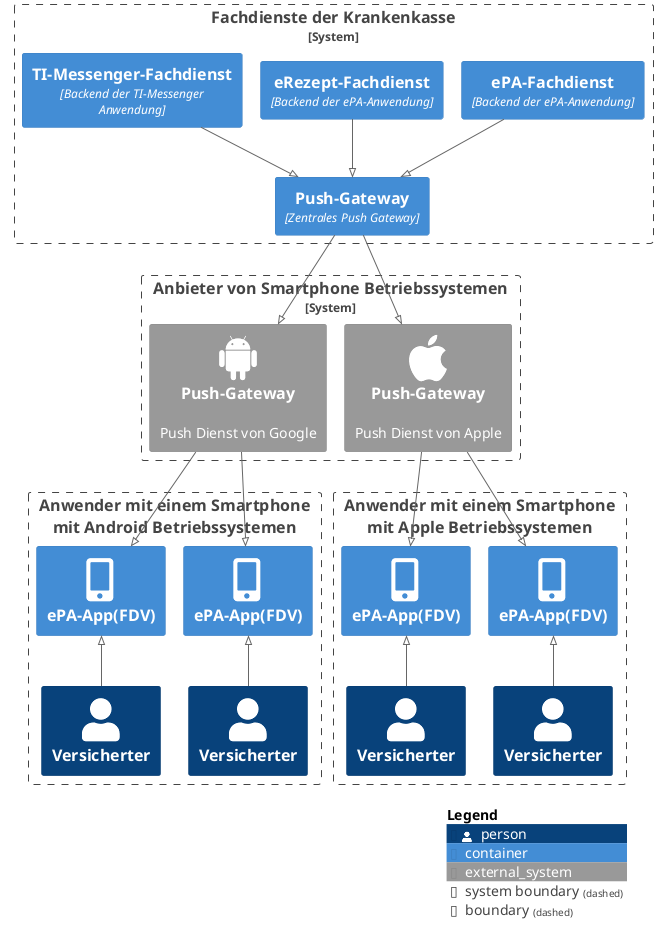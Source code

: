@startuml
!pragma layout smetana

!include <C4/C4_Container>
!include <tupadr3/font-awesome-5/user>
!include <tupadr3/font-awesome-5/mobile_alt>
!include <tupadr3/devicons2/android>
!include <tupadr3/devicons2/apple_original>

System_Boundary(kv, "Fachdienste der Krankenkasse") {
    Container(push, "Push-Gateway", "Zentrales Push Gateway")
    Container(epa, "ePA-Fachdienst", "Backend der ePA-Anwendung")  
    Container(erezept, "eRezept-Fachdienst", "Backend der ePA-Anwendung")
    Container(tim, "TI-Messenger-Fachdienst", "Backend der TI-Messenger Anwendung")
}
Rel(epa, push, "")
Rel(erezept, push, "")
Rel(tim, push, "")

System_Boundary(pp, "Anbieter von Smartphone Betriebssystemen") {
    System_Ext(fcm, "Push-Gateway", "Push Dienst von Google", $sprite=android)
    System_Ext(apn, "Push-Gateway", "Push Dienst von Apple", $sprite=apple_original)
} 
Rel(push, fcm, "")
Rel(push, apn, "")

AddBoundaryTag("Endanwender", $legendText="Endanwender")
Boundary(ug1, "Anwender mit einem Smartphone\n mit Android Betriebssystemen") {
    Container(s1, "ePA-App(FDV)", "", $sprite=mobile_alt)
    Container(s2, "ePA-App(FDV)", "", $sprite=mobile_alt)
    Person(u1, "Versicherter")
    Person(u2, "Versicherter")
    Rel_U(u1, s1, "")
    Rel_U(u2, s2, "")
}
Rel(fcm, s1, "")
Rel(fcm, s2, "")


Boundary(ug2, "Anwender mit einem Smartphone\n mit Apple Betriebssystemen") {
    Container(s3, "ePA-App(FDV)", "", $sprite=mobile_alt, $tags="Endanwender")
    Container(s4, "ePA-App(FDV)", "", $sprite=mobile_alt)
    Person(u3, "Versicherter")
    Person(u4, "Versicherter")
    Rel_U(u3, s3, "")
    Rel_U(u4, s4, "")
}
Rel(apn, s3, "")
Rel(apn, s4, "")

SHOW_LEGEND()
'Rel(personAlias, containerAlias, "Label", "Optional Technology", "Optional Description")
@enduml